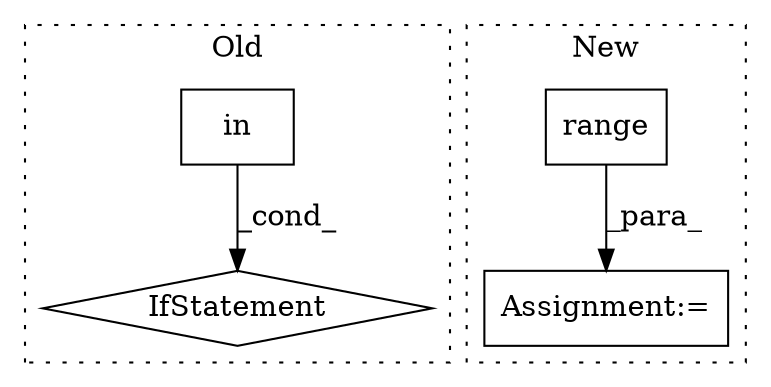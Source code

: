 digraph G {
subgraph cluster0 {
1 [label="in" a="105" s="2150" l="24" shape="box"];
4 [label="IfStatement" a="25" s="2142,2174" l="8,2" shape="diamond"];
label = "Old";
style="dotted";
}
subgraph cluster1 {
2 [label="range" a="32" s="1704,1730" l="6,1" shape="box"];
3 [label="Assignment:=" a="7" s="1639,1731" l="57,2" shape="box"];
label = "New";
style="dotted";
}
1 -> 4 [label="_cond_"];
2 -> 3 [label="_para_"];
}